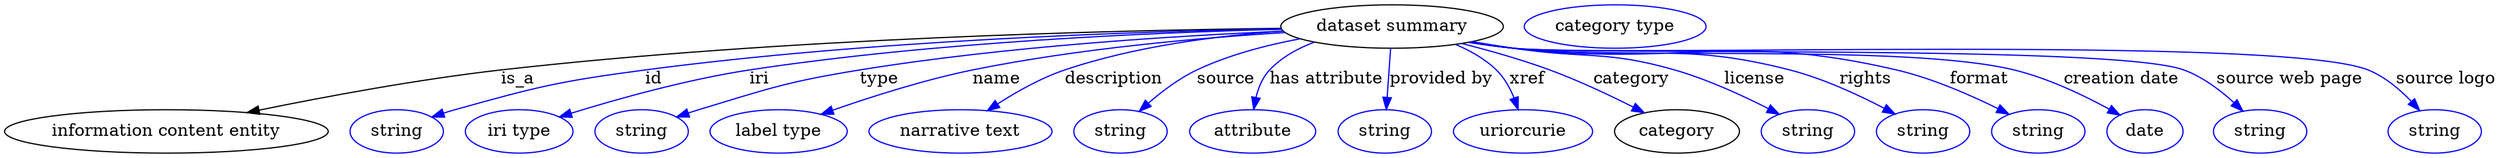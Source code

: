 digraph {
	graph [bb="0,0,2052.2,123"];
	node [label="\N"];
	"dataset summary"	[height=0.5,
		label="dataset summary",
		pos="1142.2,105",
		width=2.5456];
	"information content entity"	[height=0.5,
		pos="133.24,18",
		width=3.7011];
	"dataset summary" -> "information content entity"	[label=is_a,
		lp="423.24,61.5",
		pos="e,199.8,33.597 1050.8,103.49 911.78,101.84 639.14,95.199 409.24,69 341.37,61.266 265.01,46.996 209.85,35.675"];
	id	[color=blue,
		height=0.5,
		label=string,
		pos="323.24,18",
		width=1.0652];
	"dataset summary" -> id	[color=blue,
		label=id,
		lp="535.24,61.5",
		pos="e,352.23,29.966 1051.1,103.07 930.81,100.87 712.8,93.515 528.24,69 457.56,59.611 439.89,55.278 371.24,36 368.13,35.128 364.94,34.158 \
361.74,33.138",
		style=solid];
	iri	[color=blue,
		height=0.5,
		label="iri type",
		pos="424.24,18",
		width=1.2277];
	"dataset summary" -> iri	[color=blue,
		label=iri,
		lp="622.24,61.5",
		pos="e,457.42,30.013 1051.1,102.7 945.44,100.11 766.34,92.318 614.24,69 562.86,61.124 505.33,44.908 467.17,33.072",
		style=solid];
	type	[color=blue,
		height=0.5,
		label=string,
		pos="525.24,18",
		width=1.0652];
	"dataset summary" -> type	[color=blue,
		label=type,
		lp="721.24,61.5",
		pos="e,554.16,29.995 1052.6,101.1 963.89,97.226 824.49,88.436 705.24,69 645.13,59.203 630.51,53.715 572.24,36 569.48,35.16 566.64,34.251 \
563.79,33.305",
		style=solid];
	name	[color=blue,
		height=0.5,
		label="label type",
		pos="638.24,18",
		width=1.5707];
	"dataset summary" -> name	[color=blue,
		label=name,
		lp="818.24,61.5",
		pos="e,673.29,32.202 1054.2,99.936 984.25,95.536 884.25,86.626 798.24,69 758.45,60.846 714.49,46.722 682.73,35.561",
		style=solid];
	description	[color=blue,
		height=0.5,
		label="narrative text",
		pos="788.24,18",
		width=2.0943];
	"dataset summary" -> description	[color=blue,
		label=description,
		lp="913.74,61.5",
		pos="e,810.46,35.461 1052.4,101.31 999.08,97.519 930.92,88.795 873.24,69 854.15,62.45 834.62,51.333 819.1,41.242",
		style=solid];
	source	[color=blue,
		height=0.5,
		label=string,
		pos="920.24,18",
		width=1.0652];
	"dataset summary" -> source	[color=blue,
		label=source,
		lp="1005.2,61.5",
		pos="e,935.34,34.88 1065.7,94.952 1038.1,89.756 1007.4,81.637 981.24,69 967.15,62.189 953.49,51.497 942.67,41.745",
		style=solid];
	"has attribute"	[color=blue,
		height=0.5,
		label=attribute,
		pos="1028.2,18",
		width=1.4443];
	"dataset summary" -> "has attribute"	[color=blue,
		label="has attribute",
		lp="1088.2,61.5",
		pos="e,1028.7,36.228 1077.6,92.09 1064.1,86.94 1051,79.564 1041.2,69 1035.5,62.793 1032.2,54.382 1030.4,46.23",
		style=solid];
	"provided by"	[color=blue,
		height=0.5,
		label=string,
		pos="1136.2,18",
		width=1.0652];
	"dataset summary" -> "provided by"	[color=blue,
		label="provided by",
		lp="1182.7,61.5",
		pos="e,1137.5,36.175 1141,86.799 1140.2,75.163 1139.1,59.548 1138.2,46.237",
		style=solid];
	xref	[color=blue,
		height=0.5,
		label=uriorcurie,
		pos="1250.2,18",
		width=1.5887];
	"dataset summary" -> xref	[color=blue,
		label=xref,
		lp="1253.7,61.5",
		pos="e,1246.2,36.207 1194.7,90.055 1206.8,84.949 1218.9,78.102 1228.2,69 1234.8,62.632 1239.5,53.979 1242.9,45.661",
		style=solid];
	category	[height=0.5,
		pos="1377.2,18",
		width=1.4263];
	"dataset summary" -> category	[color=blue,
		label=category,
		lp="1339.7,61.5",
		pos="e,1350.2,33.554 1199.6,90.954 1222.5,85.128 1248.9,77.622 1272.2,69 1295.8,60.306 1321.2,48.266 1341.2,38.179",
		style=solid];
	license	[color=blue,
		height=0.5,
		label=string,
		pos="1485.2,18",
		width=1.0652];
	"dataset summary" -> license	[color=blue,
		label=license,
		lp="1441.2,61.5",
		pos="e,1461.5,32.227 1208.3,92.436 1219.6,90.553 1231.3,88.674 1242.2,87 1301.2,78 1317.9,85.518 1375.2,69 1402.3,61.208 1431.2,47.852 \
1452.6,36.904",
		style=solid];
	rights	[color=blue,
		height=0.5,
		label=string,
		pos="1580.2,18",
		width=1.0652];
	"dataset summary" -> rights	[color=blue,
		label=rights,
		lp="1532.7,61.5",
		pos="e,1557.1,32.411 1206.7,92.175 1218.5,90.257 1230.7,88.433 1242.2,87 1343.1,74.469 1371.8,94.415 1470.2,69 1497.7,61.918 1526.8,48.398 \
1548.1,37.201",
		style=solid];
	format	[color=blue,
		height=0.5,
		label=string,
		pos="1675.2,18",
		width=1.0652];
	"dataset summary" -> format	[color=blue,
		label=format,
		lp="1626.7,61.5",
		pos="e,1651,32.326 1206.1,92.053 1218.1,90.123 1230.5,88.326 1242.2,87 1382,71.187 1421.3,101.12 1558.2,69 1587.7,62.084 1619.2,48.234 \
1642.1,36.861",
		style=solid];
	"creation date"	[color=blue,
		height=0.5,
		label=date,
		pos="1763.2,18",
		width=0.86659];
	"dataset summary" -> "creation date"	[color=blue,
		label="creation date",
		lp="1743.7,61.5",
		pos="e,1742.6,31.525 1205.8,91.968 1217.9,90.034 1230.4,88.257 1242.2,87 1333.6,77.283 1566,90.709 1655.2,69 1683.2,62.195 1712.7,47.979 \
1733.8,36.439",
		style=solid];
	"source web page"	[color=blue,
		height=0.5,
		label=string,
		pos="1858.2,18",
		width=1.0652];
	"dataset summary" -> "source web page"	[color=blue,
		label="source web page",
		lp="1882.7,61.5",
		pos="e,1843.9,34.871 1205.5,91.904 1217.7,89.963 1230.3,88.201 1242.2,87 1303.4,80.834 1737.5,90.178 1795.2,69 1810.8,63.294 1825.5,52.14 \
1836.7,41.812",
		style=solid];
	"source logo"	[color=blue,
		height=0.5,
		label=string,
		pos="2002.2,18",
		width=1.0652];
	"dataset summary" -> "source logo"	[color=blue,
		label="source logo",
		lp="2011.2,61.5",
		pos="e,1989.8,35.362 1205.3,91.879 1217.5,89.928 1230.2,88.168 1242.2,87 1320.2,79.414 1874.5,98.186 1947.2,69 1961,63.484 1973.5,52.867 \
1983,42.831",
		style=solid];
	"named thing_category"	[color=blue,
		height=0.5,
		label="category type",
		pos="1326.2,105",
		width=2.0762];
}
